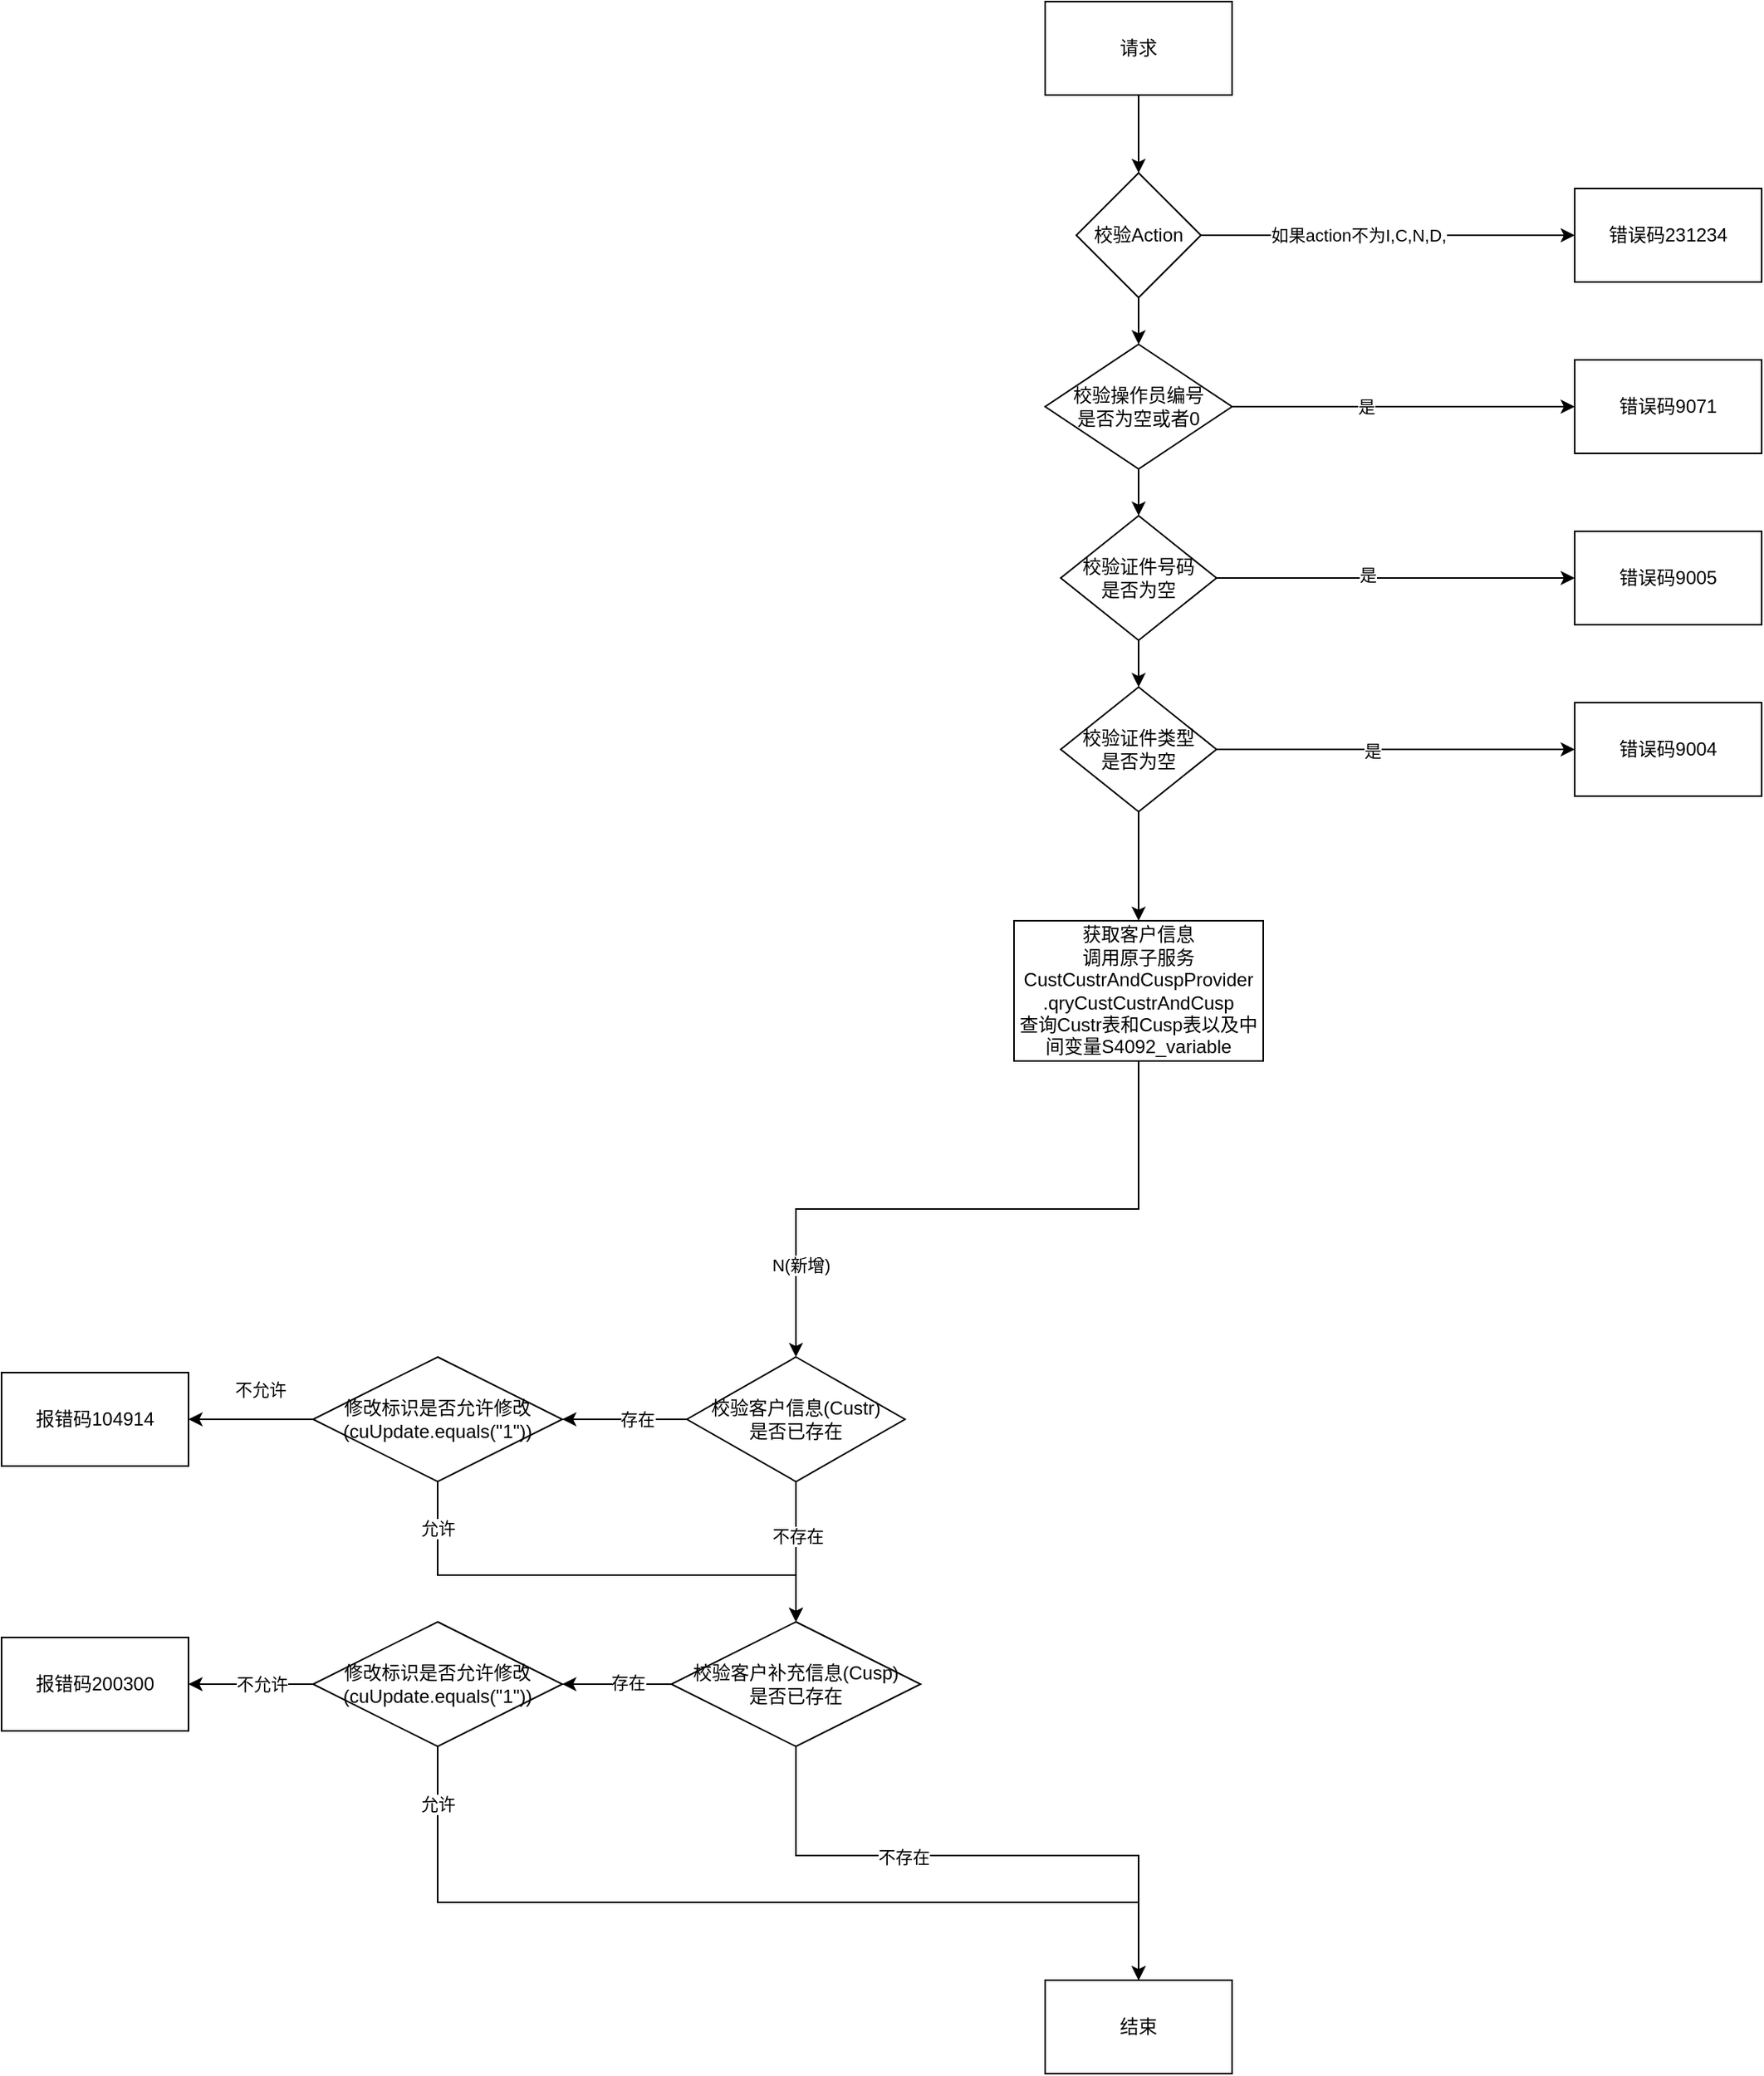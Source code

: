 <mxfile version="16.6.1" type="github">
  <diagram id="USw9YlN6H2DTI4OtzYi6" name="Page-1">
    <mxGraphModel dx="2249" dy="1875" grid="1" gridSize="10" guides="1" tooltips="1" connect="1" arrows="1" fold="1" page="1" pageScale="1" pageWidth="827" pageHeight="1169" math="0" shadow="0">
      <root>
        <mxCell id="0" />
        <mxCell id="1" parent="0" />
        <mxCell id="pCyCJcwnn4zbdovEQf1H-3" value="" style="edgeStyle=orthogonalEdgeStyle;rounded=0;orthogonalLoop=1;jettySize=auto;html=1;" edge="1" parent="1" source="pCyCJcwnn4zbdovEQf1H-1" target="pCyCJcwnn4zbdovEQf1H-2">
          <mxGeometry relative="1" as="geometry" />
        </mxCell>
        <mxCell id="pCyCJcwnn4zbdovEQf1H-1" value="请求" style="rounded=0;whiteSpace=wrap;html=1;" vertex="1" parent="1">
          <mxGeometry x="340" y="-320" width="120" height="60" as="geometry" />
        </mxCell>
        <mxCell id="pCyCJcwnn4zbdovEQf1H-8" value="" style="edgeStyle=orthogonalEdgeStyle;rounded=0;orthogonalLoop=1;jettySize=auto;html=1;" edge="1" parent="1" source="pCyCJcwnn4zbdovEQf1H-2" target="pCyCJcwnn4zbdovEQf1H-7">
          <mxGeometry relative="1" as="geometry" />
        </mxCell>
        <mxCell id="pCyCJcwnn4zbdovEQf1H-9" value="如果action不为I,C,N,D," style="edgeLabel;html=1;align=center;verticalAlign=middle;resizable=0;points=[];" vertex="1" connectable="0" parent="pCyCJcwnn4zbdovEQf1H-8">
          <mxGeometry x="-0.16" relative="1" as="geometry">
            <mxPoint as="offset" />
          </mxGeometry>
        </mxCell>
        <mxCell id="pCyCJcwnn4zbdovEQf1H-45" style="edgeStyle=orthogonalEdgeStyle;rounded=0;orthogonalLoop=1;jettySize=auto;html=1;entryX=0.5;entryY=0;entryDx=0;entryDy=0;" edge="1" parent="1" source="pCyCJcwnn4zbdovEQf1H-2" target="pCyCJcwnn4zbdovEQf1H-22">
          <mxGeometry relative="1" as="geometry" />
        </mxCell>
        <mxCell id="pCyCJcwnn4zbdovEQf1H-2" value="校验Action" style="rhombus;whiteSpace=wrap;html=1;rounded=0;" vertex="1" parent="1">
          <mxGeometry x="360" y="-210" width="80" height="80" as="geometry" />
        </mxCell>
        <mxCell id="pCyCJcwnn4zbdovEQf1H-50" style="edgeStyle=orthogonalEdgeStyle;rounded=0;orthogonalLoop=1;jettySize=auto;html=1;entryX=0.5;entryY=0;entryDx=0;entryDy=0;exitX=0.5;exitY=1;exitDx=0;exitDy=0;" edge="1" parent="1" source="pCyCJcwnn4zbdovEQf1H-6" target="pCyCJcwnn4zbdovEQf1H-20">
          <mxGeometry relative="1" as="geometry" />
        </mxCell>
        <mxCell id="pCyCJcwnn4zbdovEQf1H-58" value="N(新增)" style="edgeLabel;html=1;align=center;verticalAlign=middle;resizable=0;points=[];" vertex="1" connectable="0" parent="pCyCJcwnn4zbdovEQf1H-50">
          <mxGeometry x="0.712" y="3" relative="1" as="geometry">
            <mxPoint as="offset" />
          </mxGeometry>
        </mxCell>
        <mxCell id="pCyCJcwnn4zbdovEQf1H-6" value="获取客户信息&lt;br&gt;调用原子服务CustCustrAndCuspProvider&lt;br&gt;.qryCustCustrAndCusp&lt;br&gt;查询Custr表和Cusp表以及中间变量S4092_variable" style="rounded=0;whiteSpace=wrap;html=1;" vertex="1" parent="1">
          <mxGeometry x="320" y="270" width="160" height="90" as="geometry" />
        </mxCell>
        <mxCell id="pCyCJcwnn4zbdovEQf1H-7" value="错误码231234" style="whiteSpace=wrap;html=1;rounded=0;" vertex="1" parent="1">
          <mxGeometry x="680" y="-200" width="120" height="60" as="geometry" />
        </mxCell>
        <mxCell id="pCyCJcwnn4zbdovEQf1H-60" value="" style="edgeStyle=orthogonalEdgeStyle;rounded=0;orthogonalLoop=1;jettySize=auto;html=1;entryX=0.5;entryY=0;entryDx=0;entryDy=0;" edge="1" parent="1" source="pCyCJcwnn4zbdovEQf1H-20" target="pCyCJcwnn4zbdovEQf1H-65">
          <mxGeometry relative="1" as="geometry">
            <mxPoint x="180" y="740" as="targetPoint" />
          </mxGeometry>
        </mxCell>
        <mxCell id="pCyCJcwnn4zbdovEQf1H-61" value="不存在" style="edgeLabel;html=1;align=center;verticalAlign=middle;resizable=0;points=[];" vertex="1" connectable="0" parent="pCyCJcwnn4zbdovEQf1H-60">
          <mxGeometry x="-0.222" y="1" relative="1" as="geometry">
            <mxPoint as="offset" />
          </mxGeometry>
        </mxCell>
        <mxCell id="pCyCJcwnn4zbdovEQf1H-63" value="" style="edgeStyle=orthogonalEdgeStyle;rounded=0;orthogonalLoop=1;jettySize=auto;html=1;startArrow=none;" edge="1" parent="1" source="pCyCJcwnn4zbdovEQf1H-75" target="pCyCJcwnn4zbdovEQf1H-62">
          <mxGeometry relative="1" as="geometry" />
        </mxCell>
        <mxCell id="pCyCJcwnn4zbdovEQf1H-79" value="不允许" style="edgeLabel;html=1;align=center;verticalAlign=middle;resizable=0;points=[];" vertex="1" connectable="0" parent="pCyCJcwnn4zbdovEQf1H-63">
          <mxGeometry x="-0.222" y="-3" relative="1" as="geometry">
            <mxPoint x="-3" y="-16" as="offset" />
          </mxGeometry>
        </mxCell>
        <mxCell id="pCyCJcwnn4zbdovEQf1H-83" style="edgeStyle=orthogonalEdgeStyle;rounded=0;orthogonalLoop=1;jettySize=auto;html=1;entryX=1;entryY=0.5;entryDx=0;entryDy=0;" edge="1" parent="1" source="pCyCJcwnn4zbdovEQf1H-20" target="pCyCJcwnn4zbdovEQf1H-75">
          <mxGeometry relative="1" as="geometry">
            <Array as="points">
              <mxPoint x="60" y="590" />
              <mxPoint x="60" y="590" />
            </Array>
          </mxGeometry>
        </mxCell>
        <mxCell id="pCyCJcwnn4zbdovEQf1H-84" value="存在" style="edgeLabel;html=1;align=center;verticalAlign=middle;resizable=0;points=[];" vertex="1" connectable="0" parent="pCyCJcwnn4zbdovEQf1H-83">
          <mxGeometry x="-0.2" y="-1" relative="1" as="geometry">
            <mxPoint y="1" as="offset" />
          </mxGeometry>
        </mxCell>
        <mxCell id="pCyCJcwnn4zbdovEQf1H-20" value="校验客户信息(Custr)&lt;br&gt;是否已存在" style="rhombus;whiteSpace=wrap;html=1;" vertex="1" parent="1">
          <mxGeometry x="110" y="550" width="140" height="80" as="geometry" />
        </mxCell>
        <mxCell id="pCyCJcwnn4zbdovEQf1H-37" value="" style="edgeStyle=orthogonalEdgeStyle;rounded=0;orthogonalLoop=1;jettySize=auto;html=1;" edge="1" parent="1" source="pCyCJcwnn4zbdovEQf1H-22" target="pCyCJcwnn4zbdovEQf1H-36">
          <mxGeometry relative="1" as="geometry" />
        </mxCell>
        <mxCell id="pCyCJcwnn4zbdovEQf1H-42" value="是" style="edgeLabel;html=1;align=center;verticalAlign=middle;resizable=0;points=[];" vertex="1" connectable="0" parent="pCyCJcwnn4zbdovEQf1H-37">
          <mxGeometry x="-0.218" relative="1" as="geometry">
            <mxPoint as="offset" />
          </mxGeometry>
        </mxCell>
        <mxCell id="pCyCJcwnn4zbdovEQf1H-46" value="" style="edgeStyle=orthogonalEdgeStyle;rounded=0;orthogonalLoop=1;jettySize=auto;html=1;" edge="1" parent="1" source="pCyCJcwnn4zbdovEQf1H-22" target="pCyCJcwnn4zbdovEQf1H-30">
          <mxGeometry relative="1" as="geometry" />
        </mxCell>
        <mxCell id="pCyCJcwnn4zbdovEQf1H-22" value="校验操作员编号&lt;br&gt;是否为空或者0" style="rhombus;whiteSpace=wrap;html=1;" vertex="1" parent="1">
          <mxGeometry x="340" y="-100" width="120" height="80" as="geometry" />
        </mxCell>
        <mxCell id="pCyCJcwnn4zbdovEQf1H-39" value="" style="edgeStyle=orthogonalEdgeStyle;rounded=0;orthogonalLoop=1;jettySize=auto;html=1;" edge="1" parent="1" source="pCyCJcwnn4zbdovEQf1H-30" target="pCyCJcwnn4zbdovEQf1H-38">
          <mxGeometry relative="1" as="geometry" />
        </mxCell>
        <mxCell id="pCyCJcwnn4zbdovEQf1H-43" value="是" style="edgeLabel;html=1;align=center;verticalAlign=middle;resizable=0;points=[];" vertex="1" connectable="0" parent="pCyCJcwnn4zbdovEQf1H-39">
          <mxGeometry x="-0.157" y="2" relative="1" as="geometry">
            <mxPoint as="offset" />
          </mxGeometry>
        </mxCell>
        <mxCell id="pCyCJcwnn4zbdovEQf1H-47" value="" style="edgeStyle=orthogonalEdgeStyle;rounded=0;orthogonalLoop=1;jettySize=auto;html=1;" edge="1" parent="1" source="pCyCJcwnn4zbdovEQf1H-30" target="pCyCJcwnn4zbdovEQf1H-33">
          <mxGeometry relative="1" as="geometry" />
        </mxCell>
        <mxCell id="pCyCJcwnn4zbdovEQf1H-30" value="校验证件号码&lt;br&gt;是否为空" style="rhombus;whiteSpace=wrap;html=1;" vertex="1" parent="1">
          <mxGeometry x="350" y="10" width="100" height="80" as="geometry" />
        </mxCell>
        <mxCell id="pCyCJcwnn4zbdovEQf1H-41" value="" style="edgeStyle=orthogonalEdgeStyle;rounded=0;orthogonalLoop=1;jettySize=auto;html=1;" edge="1" parent="1" source="pCyCJcwnn4zbdovEQf1H-33" target="pCyCJcwnn4zbdovEQf1H-40">
          <mxGeometry relative="1" as="geometry" />
        </mxCell>
        <mxCell id="pCyCJcwnn4zbdovEQf1H-44" value="是" style="edgeLabel;html=1;align=center;verticalAlign=middle;resizable=0;points=[];" vertex="1" connectable="0" parent="pCyCJcwnn4zbdovEQf1H-41">
          <mxGeometry x="-0.13" y="-1" relative="1" as="geometry">
            <mxPoint as="offset" />
          </mxGeometry>
        </mxCell>
        <mxCell id="pCyCJcwnn4zbdovEQf1H-48" value="" style="edgeStyle=orthogonalEdgeStyle;rounded=0;orthogonalLoop=1;jettySize=auto;html=1;" edge="1" parent="1" source="pCyCJcwnn4zbdovEQf1H-33" target="pCyCJcwnn4zbdovEQf1H-6">
          <mxGeometry relative="1" as="geometry" />
        </mxCell>
        <mxCell id="pCyCJcwnn4zbdovEQf1H-33" value="校验证件类型&lt;br&gt;是否为空" style="rhombus;whiteSpace=wrap;html=1;" vertex="1" parent="1">
          <mxGeometry x="350" y="120" width="100" height="80" as="geometry" />
        </mxCell>
        <mxCell id="pCyCJcwnn4zbdovEQf1H-36" value="错误码9071" style="whiteSpace=wrap;html=1;" vertex="1" parent="1">
          <mxGeometry x="680" y="-90" width="120" height="60" as="geometry" />
        </mxCell>
        <mxCell id="pCyCJcwnn4zbdovEQf1H-38" value="错误码9005" style="whiteSpace=wrap;html=1;" vertex="1" parent="1">
          <mxGeometry x="680" y="20" width="120" height="60" as="geometry" />
        </mxCell>
        <mxCell id="pCyCJcwnn4zbdovEQf1H-40" value="错误码9004" style="whiteSpace=wrap;html=1;" vertex="1" parent="1">
          <mxGeometry x="680" y="130" width="120" height="60" as="geometry" />
        </mxCell>
        <mxCell id="pCyCJcwnn4zbdovEQf1H-62" value="报错码104914" style="whiteSpace=wrap;html=1;" vertex="1" parent="1">
          <mxGeometry x="-330" y="560" width="120" height="60" as="geometry" />
        </mxCell>
        <mxCell id="pCyCJcwnn4zbdovEQf1H-66" style="edgeStyle=orthogonalEdgeStyle;rounded=0;orthogonalLoop=1;jettySize=auto;html=1;entryX=0.5;entryY=0;entryDx=0;entryDy=0;" edge="1" parent="1" source="pCyCJcwnn4zbdovEQf1H-65" target="pCyCJcwnn4zbdovEQf1H-74">
          <mxGeometry relative="1" as="geometry">
            <mxPoint x="180" y="860" as="targetPoint" />
            <Array as="points">
              <mxPoint x="180" y="870" />
              <mxPoint x="400" y="870" />
            </Array>
          </mxGeometry>
        </mxCell>
        <mxCell id="pCyCJcwnn4zbdovEQf1H-68" value="不存在" style="edgeLabel;html=1;align=center;verticalAlign=middle;resizable=0;points=[];" vertex="1" connectable="0" parent="pCyCJcwnn4zbdovEQf1H-66">
          <mxGeometry x="-0.25" y="-1" relative="1" as="geometry">
            <mxPoint as="offset" />
          </mxGeometry>
        </mxCell>
        <mxCell id="pCyCJcwnn4zbdovEQf1H-70" value="" style="edgeStyle=orthogonalEdgeStyle;rounded=0;orthogonalLoop=1;jettySize=auto;html=1;entryX=1;entryY=0.5;entryDx=0;entryDy=0;" edge="1" parent="1" source="pCyCJcwnn4zbdovEQf1H-65" target="pCyCJcwnn4zbdovEQf1H-89">
          <mxGeometry relative="1" as="geometry">
            <mxPoint x="30" y="650" as="targetPoint" />
            <Array as="points">
              <mxPoint x="50" y="760" />
              <mxPoint x="50" y="760" />
            </Array>
          </mxGeometry>
        </mxCell>
        <mxCell id="pCyCJcwnn4zbdovEQf1H-73" value="存在" style="edgeLabel;html=1;align=center;verticalAlign=middle;resizable=0;points=[];" vertex="1" connectable="0" parent="pCyCJcwnn4zbdovEQf1H-70">
          <mxGeometry x="-0.2" y="-1" relative="1" as="geometry">
            <mxPoint as="offset" />
          </mxGeometry>
        </mxCell>
        <mxCell id="pCyCJcwnn4zbdovEQf1H-65" value="&lt;span&gt;校验客户补充信息(Cusp)&lt;/span&gt;&lt;br&gt;&lt;span&gt;是否已存在&lt;/span&gt;" style="rhombus;whiteSpace=wrap;html=1;" vertex="1" parent="1">
          <mxGeometry x="100" y="720" width="160" height="80" as="geometry" />
        </mxCell>
        <mxCell id="pCyCJcwnn4zbdovEQf1H-69" value="报错码200300" style="whiteSpace=wrap;html=1;" vertex="1" parent="1">
          <mxGeometry x="-330" y="730" width="120" height="60" as="geometry" />
        </mxCell>
        <mxCell id="pCyCJcwnn4zbdovEQf1H-74" value="结束" style="rounded=0;whiteSpace=wrap;html=1;" vertex="1" parent="1">
          <mxGeometry x="340" y="950" width="120" height="60" as="geometry" />
        </mxCell>
        <mxCell id="pCyCJcwnn4zbdovEQf1H-85" style="edgeStyle=orthogonalEdgeStyle;rounded=0;orthogonalLoop=1;jettySize=auto;html=1;entryX=1;entryY=0.5;entryDx=0;entryDy=0;exitX=0;exitY=0.5;exitDx=0;exitDy=0;" edge="1" parent="1" source="pCyCJcwnn4zbdovEQf1H-89" target="pCyCJcwnn4zbdovEQf1H-69">
          <mxGeometry relative="1" as="geometry">
            <Array as="points" />
          </mxGeometry>
        </mxCell>
        <mxCell id="pCyCJcwnn4zbdovEQf1H-87" value="不允许" style="edgeLabel;html=1;align=center;verticalAlign=middle;resizable=0;points=[];" vertex="1" connectable="0" parent="pCyCJcwnn4zbdovEQf1H-85">
          <mxGeometry x="-0.167" y="1" relative="1" as="geometry">
            <mxPoint y="-1" as="offset" />
          </mxGeometry>
        </mxCell>
        <mxCell id="pCyCJcwnn4zbdovEQf1H-90" style="edgeStyle=orthogonalEdgeStyle;rounded=0;orthogonalLoop=1;jettySize=auto;html=1;entryX=0.5;entryY=0;entryDx=0;entryDy=0;" edge="1" parent="1" source="pCyCJcwnn4zbdovEQf1H-75" target="pCyCJcwnn4zbdovEQf1H-65">
          <mxGeometry relative="1" as="geometry">
            <mxPoint x="-20" y="670" as="targetPoint" />
            <Array as="points">
              <mxPoint x="-50" y="690" />
              <mxPoint x="180" y="690" />
            </Array>
          </mxGeometry>
        </mxCell>
        <mxCell id="pCyCJcwnn4zbdovEQf1H-91" value="允许" style="edgeLabel;html=1;align=center;verticalAlign=middle;resizable=0;points=[];" vertex="1" connectable="0" parent="pCyCJcwnn4zbdovEQf1H-90">
          <mxGeometry x="-0.438" y="-1" relative="1" as="geometry">
            <mxPoint x="-30" y="-31" as="offset" />
          </mxGeometry>
        </mxCell>
        <mxCell id="pCyCJcwnn4zbdovEQf1H-75" value="修改标识是否允许修改&lt;br&gt;(cuUpdate.equals(&quot;1&quot;))" style="rhombus;whiteSpace=wrap;html=1;" vertex="1" parent="1">
          <mxGeometry x="-130" y="550" width="160" height="80" as="geometry" />
        </mxCell>
        <mxCell id="pCyCJcwnn4zbdovEQf1H-92" style="edgeStyle=orthogonalEdgeStyle;rounded=0;orthogonalLoop=1;jettySize=auto;html=1;entryX=0.5;entryY=0;entryDx=0;entryDy=0;" edge="1" parent="1" source="pCyCJcwnn4zbdovEQf1H-89" target="pCyCJcwnn4zbdovEQf1H-74">
          <mxGeometry relative="1" as="geometry">
            <mxPoint x="-20" y="900" as="targetPoint" />
            <Array as="points">
              <mxPoint x="-50" y="900" />
              <mxPoint x="400" y="900" />
            </Array>
          </mxGeometry>
        </mxCell>
        <mxCell id="pCyCJcwnn4zbdovEQf1H-93" value="允许" style="edgeLabel;html=1;align=center;verticalAlign=middle;resizable=0;points=[];" vertex="1" connectable="0" parent="pCyCJcwnn4zbdovEQf1H-92">
          <mxGeometry x="-0.879" y="-2" relative="1" as="geometry">
            <mxPoint x="2" as="offset" />
          </mxGeometry>
        </mxCell>
        <mxCell id="pCyCJcwnn4zbdovEQf1H-89" value="修改标识是否允许修改&lt;br&gt;(cuUpdate.equals(&quot;1&quot;))" style="rhombus;whiteSpace=wrap;html=1;" vertex="1" parent="1">
          <mxGeometry x="-130" y="720" width="160" height="80" as="geometry" />
        </mxCell>
      </root>
    </mxGraphModel>
  </diagram>
</mxfile>
